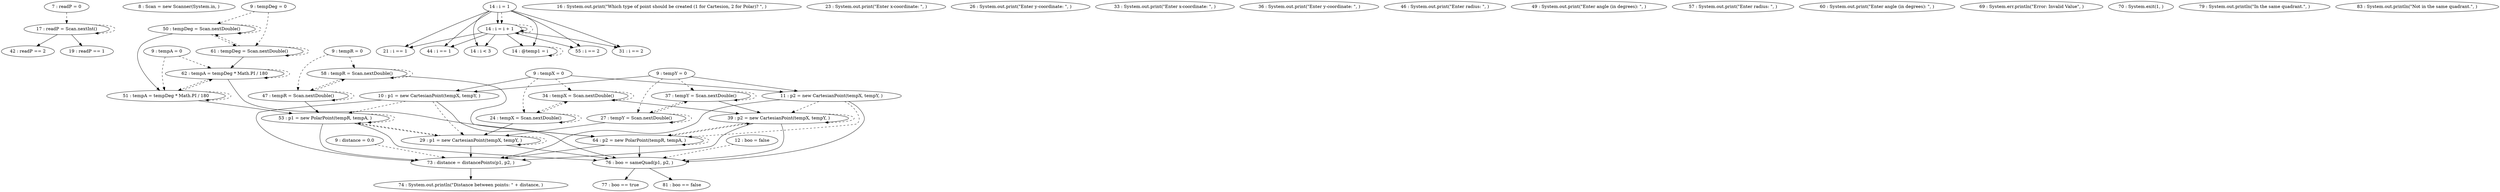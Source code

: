 digraph G {
"7 : readP = 0"
"7 : readP = 0" -> "17 : readP = Scan.nextInt()" [style=dashed]
"8 : Scan = new Scanner(System.in, )"
"9 : tempX = 0"
"9 : tempX = 0" -> "10 : p1 = new CartesianPoint(tempX, tempY, )"
"9 : tempX = 0" -> "11 : p2 = new CartesianPoint(tempX, tempY, )"
"9 : tempX = 0" -> "34 : tempX = Scan.nextDouble()" [style=dashed]
"9 : tempX = 0" -> "24 : tempX = Scan.nextDouble()" [style=dashed]
"9 : tempY = 0"
"9 : tempY = 0" -> "10 : p1 = new CartesianPoint(tempX, tempY, )"
"9 : tempY = 0" -> "11 : p2 = new CartesianPoint(tempX, tempY, )"
"9 : tempY = 0" -> "27 : tempY = Scan.nextDouble()" [style=dashed]
"9 : tempY = 0" -> "37 : tempY = Scan.nextDouble()" [style=dashed]
"9 : tempR = 0"
"9 : tempR = 0" -> "58 : tempR = Scan.nextDouble()" [style=dashed]
"9 : tempR = 0" -> "47 : tempR = Scan.nextDouble()" [style=dashed]
"9 : tempDeg = 0"
"9 : tempDeg = 0" -> "50 : tempDeg = Scan.nextDouble()" [style=dashed]
"9 : tempDeg = 0" -> "61 : tempDeg = Scan.nextDouble()" [style=dashed]
"9 : tempA = 0"
"9 : tempA = 0" -> "51 : tempA = tempDeg * Math.PI / 180" [style=dashed]
"9 : tempA = 0" -> "62 : tempA = tempDeg * Math.PI / 180" [style=dashed]
"9 : distance = 0.0"
"9 : distance = 0.0" -> "73 : distance = distancePoints(p1, p2, )" [style=dashed]
"10 : p1 = new CartesianPoint(tempX, tempY, )"
"10 : p1 = new CartesianPoint(tempX, tempY, )" -> "76 : boo = sameQuad(p1, p2, )"
"10 : p1 = new CartesianPoint(tempX, tempY, )" -> "73 : distance = distancePoints(p1, p2, )"
"10 : p1 = new CartesianPoint(tempX, tempY, )" -> "53 : p1 = new PolarPoint(tempR, tempA, )" [style=dashed]
"10 : p1 = new CartesianPoint(tempX, tempY, )" -> "29 : p1 = new CartesianPoint(tempX, tempY, )" [style=dashed]
"11 : p2 = new CartesianPoint(tempX, tempY, )"
"11 : p2 = new CartesianPoint(tempX, tempY, )" -> "76 : boo = sameQuad(p1, p2, )"
"11 : p2 = new CartesianPoint(tempX, tempY, )" -> "73 : distance = distancePoints(p1, p2, )"
"11 : p2 = new CartesianPoint(tempX, tempY, )" -> "39 : p2 = new CartesianPoint(tempX, tempY, )" [style=dashed]
"11 : p2 = new CartesianPoint(tempX, tempY, )" -> "64 : p2 = new PolarPoint(tempR, tempA, )" [style=dashed]
"12 : boo = false"
"12 : boo = false" -> "76 : boo = sameQuad(p1, p2, )" [style=dashed]
"14 : i = 1"
"14 : i = 1" -> "21 : i == 1"
"14 : i = 1" -> "44 : i == 1"
"14 : i = 1" -> "14 : i < 3"
"14 : i = 1" -> "14 : @temp1 = i"
"14 : i = 1" -> "14 : i = i + 1"
"14 : i = 1" -> "55 : i == 2"
"14 : i = 1" -> "31 : i == 2"
"14 : i = 1" -> "14 : i = i + 1" [style=dashed]
"14 : i < 3"
"16 : System.out.print(\"Which type of point should be created (1 for Cartesion, 2 for Polar)? \", )"
"17 : readP = Scan.nextInt()"
"17 : readP = Scan.nextInt()" -> "42 : readP == 2"
"17 : readP = Scan.nextInt()" -> "19 : readP == 1"
"17 : readP = Scan.nextInt()" -> "17 : readP = Scan.nextInt()" [style=dashed]
"19 : readP == 1"
"73 : distance = distancePoints(p1, p2, )"
"73 : distance = distancePoints(p1, p2, )" -> "74 : System.out.println(\"Distance between points: \" + distance, )"
"74 : System.out.println(\"Distance between points: \" + distance, )"
"76 : boo = sameQuad(p1, p2, )"
"76 : boo = sameQuad(p1, p2, )" -> "81 : boo == false"
"76 : boo = sameQuad(p1, p2, )" -> "77 : boo == true"
"77 : boo == true"
"21 : i == 1"
"23 : System.out.print(\"Enter x-coordinate: \", )"
"24 : tempX = Scan.nextDouble()"
"24 : tempX = Scan.nextDouble()" -> "29 : p1 = new CartesianPoint(tempX, tempY, )"
"24 : tempX = Scan.nextDouble()" -> "34 : tempX = Scan.nextDouble()" [style=dashed]
"24 : tempX = Scan.nextDouble()" -> "24 : tempX = Scan.nextDouble()" [style=dashed]
"26 : System.out.print(\"Enter y-coordinate: \", )"
"27 : tempY = Scan.nextDouble()"
"27 : tempY = Scan.nextDouble()" -> "29 : p1 = new CartesianPoint(tempX, tempY, )"
"27 : tempY = Scan.nextDouble()" -> "27 : tempY = Scan.nextDouble()" [style=dashed]
"27 : tempY = Scan.nextDouble()" -> "37 : tempY = Scan.nextDouble()" [style=dashed]
"29 : p1 = new CartesianPoint(tempX, tempY, )"
"29 : p1 = new CartesianPoint(tempX, tempY, )" -> "76 : boo = sameQuad(p1, p2, )"
"29 : p1 = new CartesianPoint(tempX, tempY, )" -> "73 : distance = distancePoints(p1, p2, )"
"29 : p1 = new CartesianPoint(tempX, tempY, )" -> "53 : p1 = new PolarPoint(tempR, tempA, )" [style=dashed]
"29 : p1 = new CartesianPoint(tempX, tempY, )" -> "29 : p1 = new CartesianPoint(tempX, tempY, )" [style=dashed]
"31 : i == 2"
"33 : System.out.print(\"Enter x-coordinate: \", )"
"34 : tempX = Scan.nextDouble()"
"34 : tempX = Scan.nextDouble()" -> "39 : p2 = new CartesianPoint(tempX, tempY, )"
"34 : tempX = Scan.nextDouble()" -> "34 : tempX = Scan.nextDouble()" [style=dashed]
"34 : tempX = Scan.nextDouble()" -> "24 : tempX = Scan.nextDouble()" [style=dashed]
"36 : System.out.print(\"Enter y-coordinate: \", )"
"37 : tempY = Scan.nextDouble()"
"37 : tempY = Scan.nextDouble()" -> "39 : p2 = new CartesianPoint(tempX, tempY, )"
"37 : tempY = Scan.nextDouble()" -> "27 : tempY = Scan.nextDouble()" [style=dashed]
"37 : tempY = Scan.nextDouble()" -> "37 : tempY = Scan.nextDouble()" [style=dashed]
"39 : p2 = new CartesianPoint(tempX, tempY, )"
"39 : p2 = new CartesianPoint(tempX, tempY, )" -> "76 : boo = sameQuad(p1, p2, )"
"39 : p2 = new CartesianPoint(tempX, tempY, )" -> "73 : distance = distancePoints(p1, p2, )"
"39 : p2 = new CartesianPoint(tempX, tempY, )" -> "39 : p2 = new CartesianPoint(tempX, tempY, )" [style=dashed]
"39 : p2 = new CartesianPoint(tempX, tempY, )" -> "64 : p2 = new PolarPoint(tempR, tempA, )" [style=dashed]
"42 : readP == 2"
"44 : i == 1"
"46 : System.out.print(\"Enter radius: \", )"
"47 : tempR = Scan.nextDouble()"
"47 : tempR = Scan.nextDouble()" -> "53 : p1 = new PolarPoint(tempR, tempA, )"
"47 : tempR = Scan.nextDouble()" -> "58 : tempR = Scan.nextDouble()" [style=dashed]
"47 : tempR = Scan.nextDouble()" -> "47 : tempR = Scan.nextDouble()" [style=dashed]
"49 : System.out.print(\"Enter angle (in degrees): \", )"
"50 : tempDeg = Scan.nextDouble()"
"50 : tempDeg = Scan.nextDouble()" -> "51 : tempA = tempDeg * Math.PI / 180"
"50 : tempDeg = Scan.nextDouble()" -> "50 : tempDeg = Scan.nextDouble()" [style=dashed]
"50 : tempDeg = Scan.nextDouble()" -> "61 : tempDeg = Scan.nextDouble()" [style=dashed]
"51 : tempA = tempDeg * Math.PI / 180"
"51 : tempA = tempDeg * Math.PI / 180" -> "53 : p1 = new PolarPoint(tempR, tempA, )"
"51 : tempA = tempDeg * Math.PI / 180" -> "51 : tempA = tempDeg * Math.PI / 180" [style=dashed]
"51 : tempA = tempDeg * Math.PI / 180" -> "62 : tempA = tempDeg * Math.PI / 180" [style=dashed]
"53 : p1 = new PolarPoint(tempR, tempA, )"
"53 : p1 = new PolarPoint(tempR, tempA, )" -> "76 : boo = sameQuad(p1, p2, )"
"53 : p1 = new PolarPoint(tempR, tempA, )" -> "73 : distance = distancePoints(p1, p2, )"
"53 : p1 = new PolarPoint(tempR, tempA, )" -> "53 : p1 = new PolarPoint(tempR, tempA, )" [style=dashed]
"53 : p1 = new PolarPoint(tempR, tempA, )" -> "29 : p1 = new CartesianPoint(tempX, tempY, )" [style=dashed]
"55 : i == 2"
"57 : System.out.print(\"Enter radius: \", )"
"58 : tempR = Scan.nextDouble()"
"58 : tempR = Scan.nextDouble()" -> "64 : p2 = new PolarPoint(tempR, tempA, )"
"58 : tempR = Scan.nextDouble()" -> "58 : tempR = Scan.nextDouble()" [style=dashed]
"58 : tempR = Scan.nextDouble()" -> "47 : tempR = Scan.nextDouble()" [style=dashed]
"60 : System.out.print(\"Enter angle (in degrees): \", )"
"61 : tempDeg = Scan.nextDouble()"
"61 : tempDeg = Scan.nextDouble()" -> "62 : tempA = tempDeg * Math.PI / 180"
"61 : tempDeg = Scan.nextDouble()" -> "50 : tempDeg = Scan.nextDouble()" [style=dashed]
"61 : tempDeg = Scan.nextDouble()" -> "61 : tempDeg = Scan.nextDouble()" [style=dashed]
"62 : tempA = tempDeg * Math.PI / 180"
"62 : tempA = tempDeg * Math.PI / 180" -> "64 : p2 = new PolarPoint(tempR, tempA, )"
"62 : tempA = tempDeg * Math.PI / 180" -> "51 : tempA = tempDeg * Math.PI / 180" [style=dashed]
"62 : tempA = tempDeg * Math.PI / 180" -> "62 : tempA = tempDeg * Math.PI / 180" [style=dashed]
"64 : p2 = new PolarPoint(tempR, tempA, )"
"64 : p2 = new PolarPoint(tempR, tempA, )" -> "76 : boo = sameQuad(p1, p2, )"
"64 : p2 = new PolarPoint(tempR, tempA, )" -> "73 : distance = distancePoints(p1, p2, )"
"64 : p2 = new PolarPoint(tempR, tempA, )" -> "39 : p2 = new CartesianPoint(tempX, tempY, )" [style=dashed]
"64 : p2 = new PolarPoint(tempR, tempA, )" -> "64 : p2 = new PolarPoint(tempR, tempA, )" [style=dashed]
"69 : System.err.println(\"Error: Invalid Value\", )"
"70 : System.exit(1, )"
"14 : @temp1 = i"
"14 : @temp1 = i" -> "14 : @temp1 = i" [style=dashed]
"14 : i = i + 1"
"14 : i = i + 1" -> "21 : i == 1"
"14 : i = i + 1" -> "44 : i == 1"
"14 : i = i + 1" -> "14 : i < 3"
"14 : i = i + 1" -> "14 : @temp1 = i"
"14 : i = i + 1" -> "14 : i = i + 1"
"14 : i = i + 1" -> "55 : i == 2"
"14 : i = i + 1" -> "31 : i == 2"
"14 : i = i + 1" -> "14 : i = i + 1" [style=dashed]
"79 : System.out.println(\"In the same quadrant.\", )"
"81 : boo == false"
"83 : System.out.println(\"Not in the same quadrant.\", )"
}